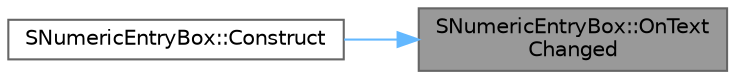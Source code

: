 digraph "SNumericEntryBox::OnTextChanged"
{
 // INTERACTIVE_SVG=YES
 // LATEX_PDF_SIZE
  bgcolor="transparent";
  edge [fontname=Helvetica,fontsize=10,labelfontname=Helvetica,labelfontsize=10];
  node [fontname=Helvetica,fontsize=10,shape=box,height=0.2,width=0.4];
  rankdir="RL";
  Node1 [id="Node000001",label="SNumericEntryBox::OnText\lChanged",height=0.2,width=0.4,color="gray40", fillcolor="grey60", style="filled", fontcolor="black",tooltip="Called when the text changes in the text box."];
  Node1 -> Node2 [id="edge1_Node000001_Node000002",dir="back",color="steelblue1",style="solid",tooltip=" "];
  Node2 [id="Node000002",label="SNumericEntryBox::Construct",height=0.2,width=0.4,color="grey40", fillcolor="white", style="filled",URL="$dc/db6/classSNumericEntryBox.html#ac1fba69ed00d8a96e9b80d71e9cb7c52",tooltip=" "];
}
